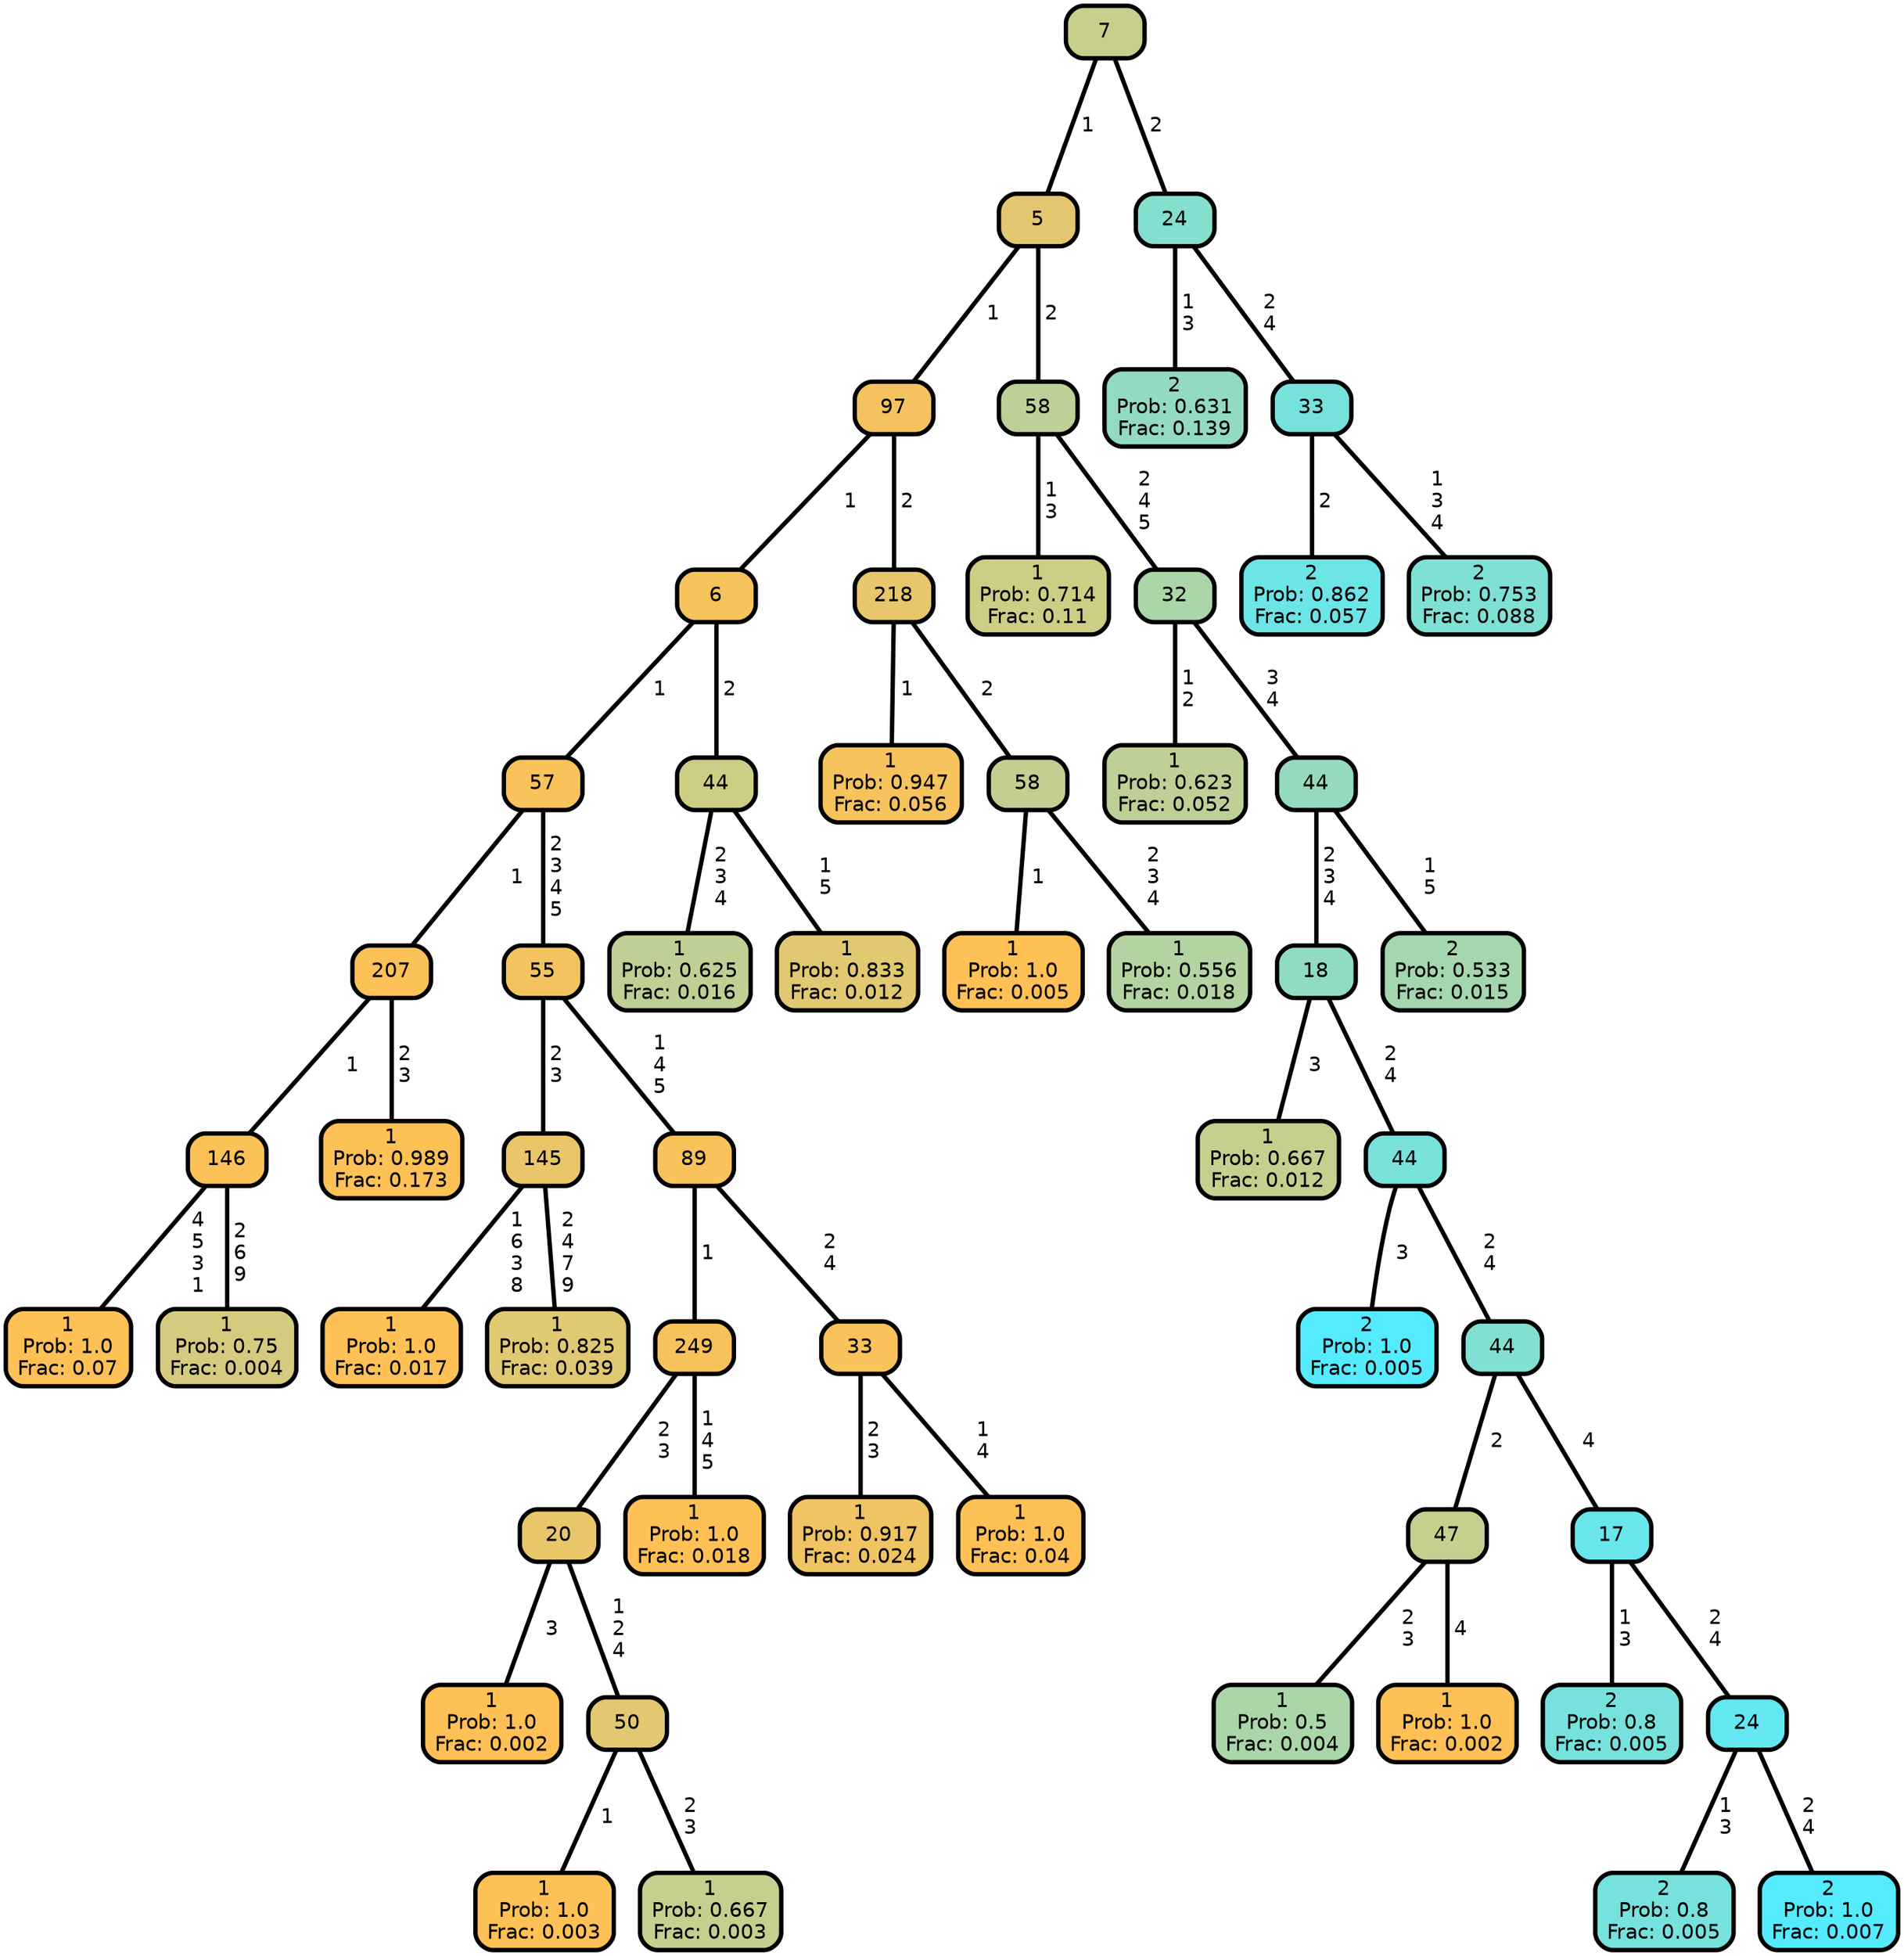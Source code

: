 graph Tree {
node [shape=box, style="filled, rounded",color="black",penwidth="3",fontcolor="black",                 fontname=helvetica] ;
graph [ranksep="0 equally", splines=straight,                 bgcolor=transparent, dpi=200] ;
edge [fontname=helvetica, color=black] ;
0 [label="1
Prob: 1.0
Frac: 0.07", fillcolor="#ffc155"] ;
1 [label="146", fillcolor="#fcc157"] ;
2 [label="1
Prob: 0.75
Frac: 0.004", fillcolor="#d4cb7f"] ;
3 [label="207", fillcolor="#fcc157"] ;
4 [label="1
Prob: 0.989
Frac: 0.173", fillcolor="#fdc156"] ;
5 [label="57", fillcolor="#f9c25a"] ;
6 [label="1
Prob: 1.0
Frac: 0.017", fillcolor="#ffc155"] ;
7 [label="145", fillcolor="#eac669"] ;
8 [label="1
Prob: 0.825
Frac: 0.039", fillcolor="#e1c872"] ;
9 [label="55", fillcolor="#f3c360"] ;
10 [label="1
Prob: 1.0
Frac: 0.002", fillcolor="#ffc155"] ;
11 [label="20", fillcolor="#e9c66a"] ;
12 [label="1
Prob: 1.0
Frac: 0.003", fillcolor="#ffc155"] ;
13 [label="50", fillcolor="#e2c871"] ;
14 [label="1
Prob: 0.667
Frac: 0.003", fillcolor="#c6cf8d"] ;
15 [label="249", fillcolor="#f8c25b"] ;
16 [label="1
Prob: 1.0
Frac: 0.018", fillcolor="#ffc155"] ;
17 [label="89", fillcolor="#f9c25a"] ;
18 [label="1
Prob: 0.917
Frac: 0.024", fillcolor="#f0c463"] ;
19 [label="33", fillcolor="#f9c25a"] ;
20 [label="1
Prob: 1.0
Frac: 0.04", fillcolor="#ffc155"] ;
21 [label="6", fillcolor="#f6c35d"] ;
22 [label="1
Prob: 0.625
Frac: 0.016", fillcolor="#bfd094"] ;
23 [label="44", fillcolor="#cecd85"] ;
24 [label="1
Prob: 0.833
Frac: 0.012", fillcolor="#e2c871"] ;
25 [label="97", fillcolor="#f4c35f"] ;
26 [label="1
Prob: 0.947
Frac: 0.056", fillcolor="#f6c35d"] ;
27 [label="218", fillcolor="#e7c66c"] ;
28 [label="1
Prob: 1.0
Frac: 0.005", fillcolor="#ffc155"] ;
29 [label="58", fillcolor="#c3cf90"] ;
30 [label="1
Prob: 0.556
Frac: 0.018", fillcolor="#b3d3a0"] ;
31 [label="5", fillcolor="#e3c770"] ;
32 [label="1
Prob: 0.714
Frac: 0.11", fillcolor="#cecd85"] ;
33 [label="58", fillcolor="#bcd197"] ;
34 [label="1
Prob: 0.623
Frac: 0.052", fillcolor="#bed095"] ;
35 [label="32", fillcolor="#aad6aa"] ;
36 [label="1
Prob: 0.667
Frac: 0.012", fillcolor="#c6cf8d"] ;
37 [label="18", fillcolor="#90dcc3"] ;
38 [label="2
Prob: 1.0
Frac: 0.005", fillcolor="#55ebff"] ;
39 [label="44", fillcolor="#79e2da"] ;
40 [label="1
Prob: 0.5
Frac: 0.004", fillcolor="#aad6aa"] ;
41 [label="47", fillcolor="#c6cf8d"] ;
42 [label="1
Prob: 1.0
Frac: 0.002", fillcolor="#ffc155"] ;
43 [label="44", fillcolor="#81e0d2"] ;
44 [label="2
Prob: 0.8
Frac: 0.005", fillcolor="#77e2dd"] ;
45 [label="17", fillcolor="#69e6eb"] ;
46 [label="2
Prob: 0.8
Frac: 0.005", fillcolor="#77e2dd"] ;
47 [label="24", fillcolor="#63e7f0"] ;
48 [label="2
Prob: 1.0
Frac: 0.007", fillcolor="#55ebff"] ;
49 [label="44", fillcolor="#95dabe"] ;
50 [label="2
Prob: 0.533
Frac: 0.015", fillcolor="#a4d7af"] ;
51 [label="7", fillcolor="#c8ce8b"] ;
52 [label="2
Prob: 0.631
Frac: 0.139", fillcolor="#93dbc0"] ;
53 [label="24", fillcolor="#85dfce"] ;
54 [label="2
Prob: 0.862
Frac: 0.057", fillcolor="#6ce5e7"] ;
55 [label="33", fillcolor="#77e2dc"] ;
56 [label="2
Prob: 0.753
Frac: 0.088", fillcolor="#7fe0d4"] ;
1 -- 0 [label=" 4\n 5\n 3\n 1",penwidth=3] ;
1 -- 2 [label=" 2\n 6\n 9",penwidth=3] ;
3 -- 1 [label=" 1",penwidth=3] ;
3 -- 4 [label=" 2\n 3",penwidth=3] ;
5 -- 3 [label=" 1",penwidth=3] ;
5 -- 9 [label=" 2\n 3\n 4\n 5",penwidth=3] ;
7 -- 6 [label=" 1\n 6\n 3\n 8",penwidth=3] ;
7 -- 8 [label=" 2\n 4\n 7\n 9",penwidth=3] ;
9 -- 7 [label=" 2\n 3",penwidth=3] ;
9 -- 17 [label=" 1\n 4\n 5",penwidth=3] ;
11 -- 10 [label=" 3",penwidth=3] ;
11 -- 13 [label=" 1\n 2\n 4",penwidth=3] ;
13 -- 12 [label=" 1",penwidth=3] ;
13 -- 14 [label=" 2\n 3",penwidth=3] ;
15 -- 11 [label=" 2\n 3",penwidth=3] ;
15 -- 16 [label=" 1\n 4\n 5",penwidth=3] ;
17 -- 15 [label=" 1",penwidth=3] ;
17 -- 19 [label=" 2\n 4",penwidth=3] ;
19 -- 18 [label=" 2\n 3",penwidth=3] ;
19 -- 20 [label=" 1\n 4",penwidth=3] ;
21 -- 5 [label=" 1",penwidth=3] ;
21 -- 23 [label=" 2",penwidth=3] ;
23 -- 22 [label=" 2\n 3\n 4",penwidth=3] ;
23 -- 24 [label=" 1\n 5",penwidth=3] ;
25 -- 21 [label=" 1",penwidth=3] ;
25 -- 27 [label=" 2",penwidth=3] ;
27 -- 26 [label=" 1",penwidth=3] ;
27 -- 29 [label=" 2",penwidth=3] ;
29 -- 28 [label=" 1",penwidth=3] ;
29 -- 30 [label=" 2\n 3\n 4",penwidth=3] ;
31 -- 25 [label=" 1",penwidth=3] ;
31 -- 33 [label=" 2",penwidth=3] ;
33 -- 32 [label=" 1\n 3",penwidth=3] ;
33 -- 35 [label=" 2\n 4\n 5",penwidth=3] ;
35 -- 34 [label=" 1\n 2",penwidth=3] ;
35 -- 49 [label=" 3\n 4",penwidth=3] ;
37 -- 36 [label=" 3",penwidth=3] ;
37 -- 39 [label=" 2\n 4",penwidth=3] ;
39 -- 38 [label=" 3",penwidth=3] ;
39 -- 43 [label=" 2\n 4",penwidth=3] ;
41 -- 40 [label=" 2\n 3",penwidth=3] ;
41 -- 42 [label=" 4",penwidth=3] ;
43 -- 41 [label=" 2",penwidth=3] ;
43 -- 45 [label=" 4",penwidth=3] ;
45 -- 44 [label=" 1\n 3",penwidth=3] ;
45 -- 47 [label=" 2\n 4",penwidth=3] ;
47 -- 46 [label=" 1\n 3",penwidth=3] ;
47 -- 48 [label=" 2\n 4",penwidth=3] ;
49 -- 37 [label=" 2\n 3\n 4",penwidth=3] ;
49 -- 50 [label=" 1\n 5",penwidth=3] ;
51 -- 31 [label=" 1",penwidth=3] ;
51 -- 53 [label=" 2",penwidth=3] ;
53 -- 52 [label=" 1\n 3",penwidth=3] ;
53 -- 55 [label=" 2\n 4",penwidth=3] ;
55 -- 54 [label=" 2",penwidth=3] ;
55 -- 56 [label=" 1\n 3\n 4",penwidth=3] ;
{rank = same;}}